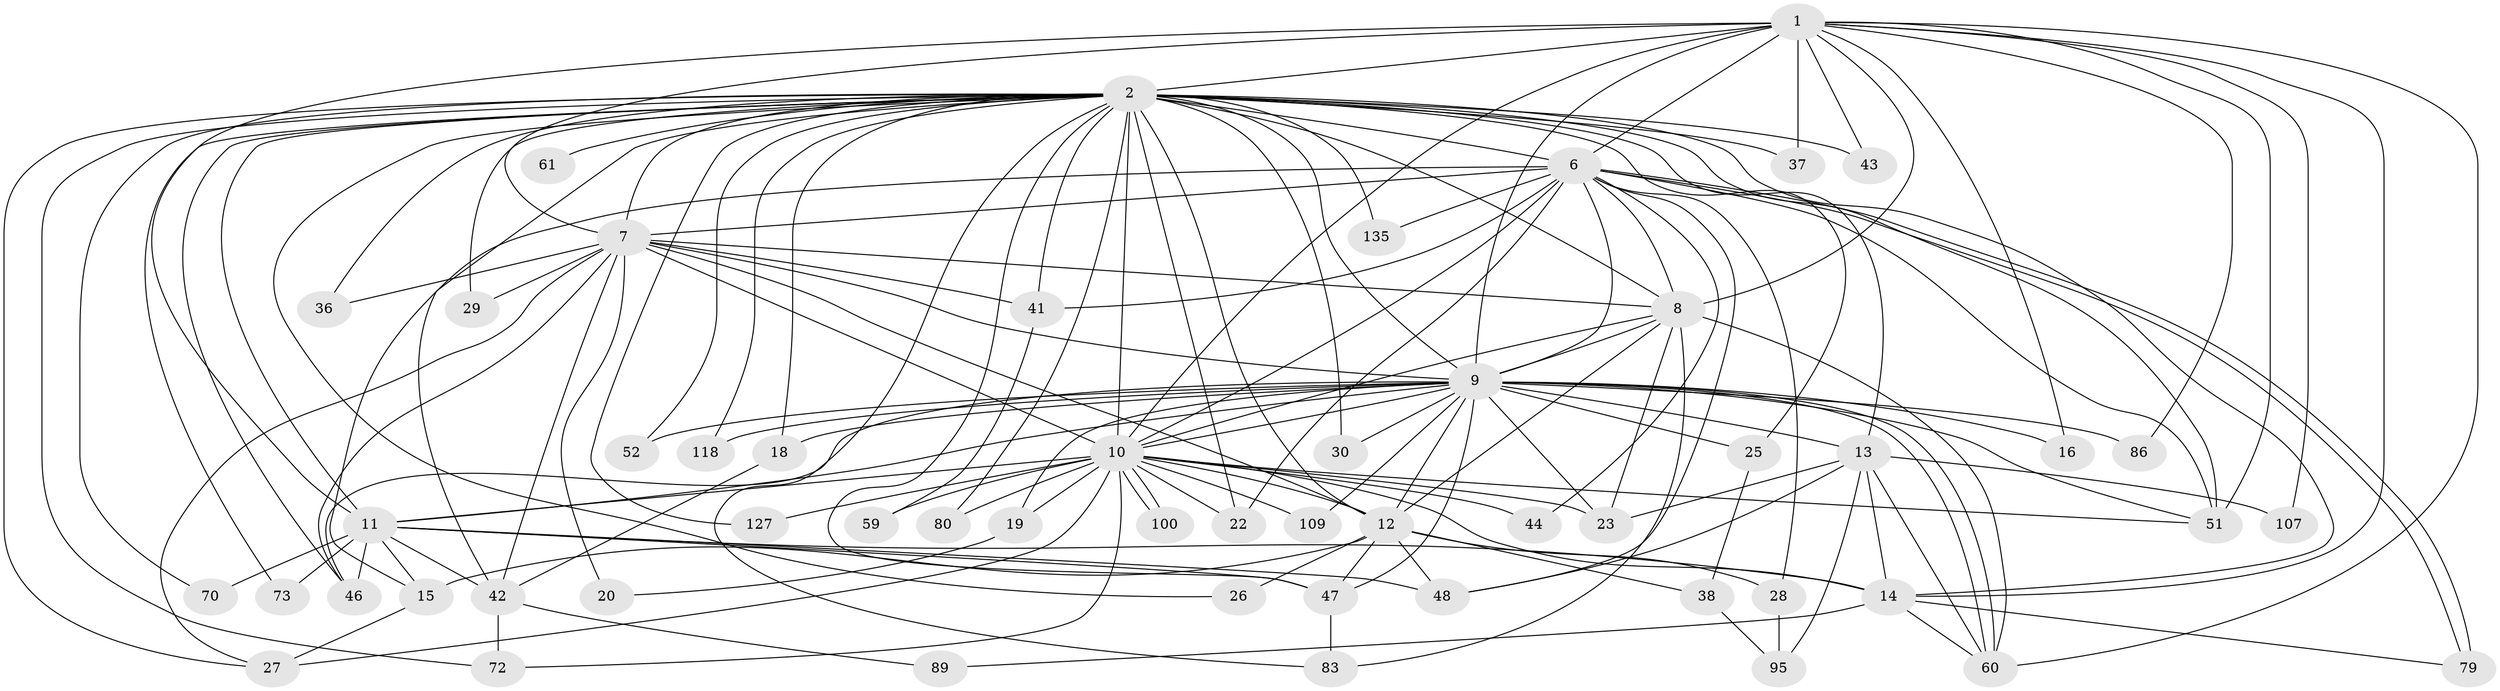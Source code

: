 // original degree distribution, {24: 0.014814814814814815, 22: 0.014814814814814815, 18: 0.007407407407407408, 32: 0.014814814814814815, 21: 0.007407407407407408, 14: 0.007407407407407408, 29: 0.007407407407407408, 9: 0.007407407407407408, 12: 0.007407407407407408, 7: 0.014814814814814815, 4: 0.08148148148148149, 2: 0.5407407407407407, 6: 0.014814814814814815, 3: 0.2222222222222222, 5: 0.037037037037037035}
// Generated by graph-tools (version 1.1) at 2025/17/03/04/25 18:17:33]
// undirected, 54 vertices, 148 edges
graph export_dot {
graph [start="1"]
  node [color=gray90,style=filled];
  1 [super="+45"];
  2 [super="+4+105+120+117+133+32+3+31"];
  6;
  7 [super="+134+77"];
  8 [super="+90+130+58+64"];
  9 [super="+78+87+35+91+99"];
  10 [super="+34+62+63"];
  11 [super="+17+40+21"];
  12 [super="+66"];
  13 [super="+93"];
  14 [super="+85+33+92+88+98"];
  15;
  16;
  18;
  19 [super="+124"];
  20;
  22 [super="+121"];
  23 [super="+128"];
  25;
  26;
  27 [super="+81+132+75"];
  28;
  29;
  30;
  36 [super="+104"];
  37 [super="+97"];
  38;
  41 [super="+84+49"];
  42 [super="+69"];
  43 [super="+55"];
  44;
  46 [super="+114+65"];
  47 [super="+106+68"];
  48 [super="+123+71"];
  51 [super="+54"];
  52;
  59;
  60 [super="+94"];
  61;
  70;
  72 [super="+113"];
  73;
  79 [super="+119"];
  80;
  83 [super="+125"];
  86;
  89;
  95 [super="+115"];
  100;
  107;
  109;
  118;
  127;
  135;
  1 -- 2 [weight=6];
  1 -- 6;
  1 -- 7;
  1 -- 8 [weight=4];
  1 -- 9;
  1 -- 10 [weight=2];
  1 -- 11;
  1 -- 16;
  1 -- 43;
  1 -- 86;
  1 -- 107;
  1 -- 37;
  1 -- 51 [weight=2];
  1 -- 14;
  1 -- 60;
  2 -- 6 [weight=8];
  2 -- 7 [weight=8];
  2 -- 8 [weight=4];
  2 -- 9 [weight=9];
  2 -- 10 [weight=10];
  2 -- 13;
  2 -- 14 [weight=3];
  2 -- 25;
  2 -- 73;
  2 -- 11 [weight=3];
  2 -- 83;
  2 -- 26;
  2 -- 36 [weight=3];
  2 -- 37;
  2 -- 42;
  2 -- 61 [weight=2];
  2 -- 41 [weight=2];
  2 -- 51 [weight=2];
  2 -- 135;
  2 -- 12 [weight=2];
  2 -- 70;
  2 -- 72;
  2 -- 80;
  2 -- 18 [weight=2];
  2 -- 22;
  2 -- 27;
  2 -- 29;
  2 -- 30;
  2 -- 43 [weight=2];
  2 -- 46;
  2 -- 47;
  2 -- 52;
  2 -- 118;
  2 -- 127;
  6 -- 7;
  6 -- 8;
  6 -- 9 [weight=2];
  6 -- 10;
  6 -- 15;
  6 -- 22;
  6 -- 28;
  6 -- 41;
  6 -- 44;
  6 -- 51;
  6 -- 79;
  6 -- 79;
  6 -- 135;
  6 -- 48;
  7 -- 8;
  7 -- 9;
  7 -- 10;
  7 -- 20;
  7 -- 27 [weight=2];
  7 -- 29;
  7 -- 36;
  7 -- 42;
  7 -- 46;
  7 -- 41;
  7 -- 12;
  8 -- 9;
  8 -- 10;
  8 -- 60;
  8 -- 83;
  8 -- 12;
  8 -- 23;
  9 -- 10;
  9 -- 12;
  9 -- 13;
  9 -- 16;
  9 -- 18;
  9 -- 19;
  9 -- 23;
  9 -- 25;
  9 -- 30;
  9 -- 47;
  9 -- 52;
  9 -- 60;
  9 -- 60;
  9 -- 86;
  9 -- 109;
  9 -- 118;
  9 -- 46;
  9 -- 11;
  9 -- 51;
  10 -- 19 [weight=2];
  10 -- 22;
  10 -- 27 [weight=2];
  10 -- 44;
  10 -- 59;
  10 -- 100;
  10 -- 100;
  10 -- 109;
  10 -- 127;
  10 -- 14;
  10 -- 80;
  10 -- 11 [weight=2];
  10 -- 23;
  10 -- 51;
  10 -- 12;
  10 -- 72;
  11 -- 48;
  11 -- 47;
  11 -- 70;
  11 -- 73;
  11 -- 46;
  11 -- 15;
  11 -- 14;
  11 -- 42;
  12 -- 15;
  12 -- 26;
  12 -- 28;
  12 -- 38;
  12 -- 47;
  12 -- 48;
  13 -- 23;
  13 -- 48;
  13 -- 107;
  13 -- 14;
  13 -- 60;
  13 -- 95;
  14 -- 89;
  14 -- 60;
  14 -- 79;
  15 -- 27;
  18 -- 42;
  19 -- 20;
  25 -- 38;
  28 -- 95;
  38 -- 95;
  41 -- 59;
  42 -- 89;
  42 -- 72;
  47 -- 83;
}
